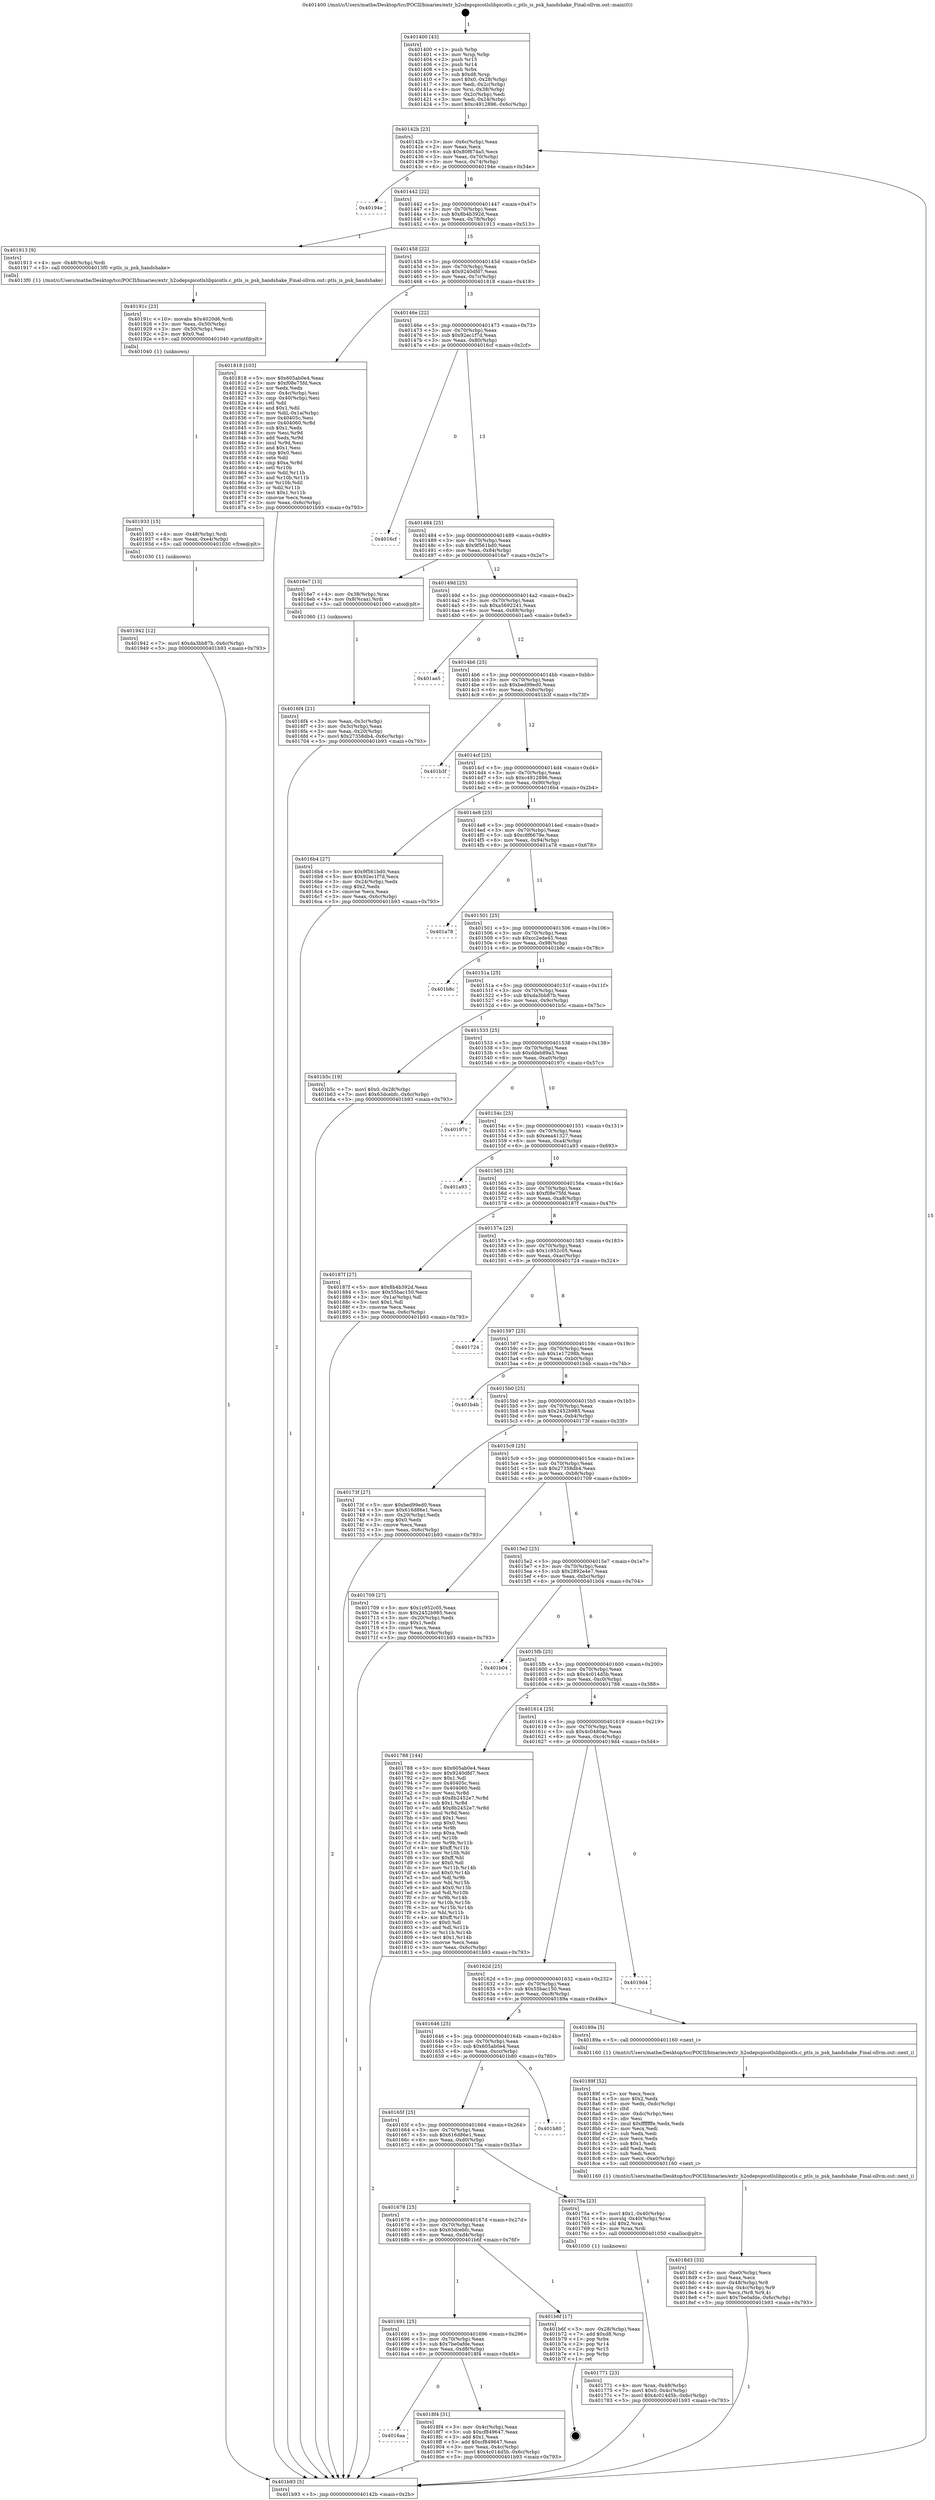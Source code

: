 digraph "0x401400" {
  label = "0x401400 (/mnt/c/Users/mathe/Desktop/tcc/POCII/binaries/extr_h2odepspicotlslibpicotls.c_ptls_is_psk_handshake_Final-ollvm.out::main(0))"
  labelloc = "t"
  node[shape=record]

  Entry [label="",width=0.3,height=0.3,shape=circle,fillcolor=black,style=filled]
  "0x40142b" [label="{
     0x40142b [23]\l
     | [instrs]\l
     &nbsp;&nbsp;0x40142b \<+3\>: mov -0x6c(%rbp),%eax\l
     &nbsp;&nbsp;0x40142e \<+2\>: mov %eax,%ecx\l
     &nbsp;&nbsp;0x401430 \<+6\>: sub $0x80f674a5,%ecx\l
     &nbsp;&nbsp;0x401436 \<+3\>: mov %eax,-0x70(%rbp)\l
     &nbsp;&nbsp;0x401439 \<+3\>: mov %ecx,-0x74(%rbp)\l
     &nbsp;&nbsp;0x40143c \<+6\>: je 000000000040194e \<main+0x54e\>\l
  }"]
  "0x40194e" [label="{
     0x40194e\l
  }", style=dashed]
  "0x401442" [label="{
     0x401442 [22]\l
     | [instrs]\l
     &nbsp;&nbsp;0x401442 \<+5\>: jmp 0000000000401447 \<main+0x47\>\l
     &nbsp;&nbsp;0x401447 \<+3\>: mov -0x70(%rbp),%eax\l
     &nbsp;&nbsp;0x40144a \<+5\>: sub $0x8b4b392d,%eax\l
     &nbsp;&nbsp;0x40144f \<+3\>: mov %eax,-0x78(%rbp)\l
     &nbsp;&nbsp;0x401452 \<+6\>: je 0000000000401913 \<main+0x513\>\l
  }"]
  Exit [label="",width=0.3,height=0.3,shape=circle,fillcolor=black,style=filled,peripheries=2]
  "0x401913" [label="{
     0x401913 [9]\l
     | [instrs]\l
     &nbsp;&nbsp;0x401913 \<+4\>: mov -0x48(%rbp),%rdi\l
     &nbsp;&nbsp;0x401917 \<+5\>: call 00000000004013f0 \<ptls_is_psk_handshake\>\l
     | [calls]\l
     &nbsp;&nbsp;0x4013f0 \{1\} (/mnt/c/Users/mathe/Desktop/tcc/POCII/binaries/extr_h2odepspicotlslibpicotls.c_ptls_is_psk_handshake_Final-ollvm.out::ptls_is_psk_handshake)\l
  }"]
  "0x401458" [label="{
     0x401458 [22]\l
     | [instrs]\l
     &nbsp;&nbsp;0x401458 \<+5\>: jmp 000000000040145d \<main+0x5d\>\l
     &nbsp;&nbsp;0x40145d \<+3\>: mov -0x70(%rbp),%eax\l
     &nbsp;&nbsp;0x401460 \<+5\>: sub $0x9240dfd7,%eax\l
     &nbsp;&nbsp;0x401465 \<+3\>: mov %eax,-0x7c(%rbp)\l
     &nbsp;&nbsp;0x401468 \<+6\>: je 0000000000401818 \<main+0x418\>\l
  }"]
  "0x401942" [label="{
     0x401942 [12]\l
     | [instrs]\l
     &nbsp;&nbsp;0x401942 \<+7\>: movl $0xda3bb87b,-0x6c(%rbp)\l
     &nbsp;&nbsp;0x401949 \<+5\>: jmp 0000000000401b93 \<main+0x793\>\l
  }"]
  "0x401818" [label="{
     0x401818 [103]\l
     | [instrs]\l
     &nbsp;&nbsp;0x401818 \<+5\>: mov $0x605ab0e4,%eax\l
     &nbsp;&nbsp;0x40181d \<+5\>: mov $0xf08e75fd,%ecx\l
     &nbsp;&nbsp;0x401822 \<+2\>: xor %edx,%edx\l
     &nbsp;&nbsp;0x401824 \<+3\>: mov -0x4c(%rbp),%esi\l
     &nbsp;&nbsp;0x401827 \<+3\>: cmp -0x40(%rbp),%esi\l
     &nbsp;&nbsp;0x40182a \<+4\>: setl %dil\l
     &nbsp;&nbsp;0x40182e \<+4\>: and $0x1,%dil\l
     &nbsp;&nbsp;0x401832 \<+4\>: mov %dil,-0x1a(%rbp)\l
     &nbsp;&nbsp;0x401836 \<+7\>: mov 0x40405c,%esi\l
     &nbsp;&nbsp;0x40183d \<+8\>: mov 0x404060,%r8d\l
     &nbsp;&nbsp;0x401845 \<+3\>: sub $0x1,%edx\l
     &nbsp;&nbsp;0x401848 \<+3\>: mov %esi,%r9d\l
     &nbsp;&nbsp;0x40184b \<+3\>: add %edx,%r9d\l
     &nbsp;&nbsp;0x40184e \<+4\>: imul %r9d,%esi\l
     &nbsp;&nbsp;0x401852 \<+3\>: and $0x1,%esi\l
     &nbsp;&nbsp;0x401855 \<+3\>: cmp $0x0,%esi\l
     &nbsp;&nbsp;0x401858 \<+4\>: sete %dil\l
     &nbsp;&nbsp;0x40185c \<+4\>: cmp $0xa,%r8d\l
     &nbsp;&nbsp;0x401860 \<+4\>: setl %r10b\l
     &nbsp;&nbsp;0x401864 \<+3\>: mov %dil,%r11b\l
     &nbsp;&nbsp;0x401867 \<+3\>: and %r10b,%r11b\l
     &nbsp;&nbsp;0x40186a \<+3\>: xor %r10b,%dil\l
     &nbsp;&nbsp;0x40186d \<+3\>: or %dil,%r11b\l
     &nbsp;&nbsp;0x401870 \<+4\>: test $0x1,%r11b\l
     &nbsp;&nbsp;0x401874 \<+3\>: cmovne %ecx,%eax\l
     &nbsp;&nbsp;0x401877 \<+3\>: mov %eax,-0x6c(%rbp)\l
     &nbsp;&nbsp;0x40187a \<+5\>: jmp 0000000000401b93 \<main+0x793\>\l
  }"]
  "0x40146e" [label="{
     0x40146e [22]\l
     | [instrs]\l
     &nbsp;&nbsp;0x40146e \<+5\>: jmp 0000000000401473 \<main+0x73\>\l
     &nbsp;&nbsp;0x401473 \<+3\>: mov -0x70(%rbp),%eax\l
     &nbsp;&nbsp;0x401476 \<+5\>: sub $0x92ec1f7d,%eax\l
     &nbsp;&nbsp;0x40147b \<+3\>: mov %eax,-0x80(%rbp)\l
     &nbsp;&nbsp;0x40147e \<+6\>: je 00000000004016cf \<main+0x2cf\>\l
  }"]
  "0x401933" [label="{
     0x401933 [15]\l
     | [instrs]\l
     &nbsp;&nbsp;0x401933 \<+4\>: mov -0x48(%rbp),%rdi\l
     &nbsp;&nbsp;0x401937 \<+6\>: mov %eax,-0xe4(%rbp)\l
     &nbsp;&nbsp;0x40193d \<+5\>: call 0000000000401030 \<free@plt\>\l
     | [calls]\l
     &nbsp;&nbsp;0x401030 \{1\} (unknown)\l
  }"]
  "0x4016cf" [label="{
     0x4016cf\l
  }", style=dashed]
  "0x401484" [label="{
     0x401484 [25]\l
     | [instrs]\l
     &nbsp;&nbsp;0x401484 \<+5\>: jmp 0000000000401489 \<main+0x89\>\l
     &nbsp;&nbsp;0x401489 \<+3\>: mov -0x70(%rbp),%eax\l
     &nbsp;&nbsp;0x40148c \<+5\>: sub $0x9f561bd0,%eax\l
     &nbsp;&nbsp;0x401491 \<+6\>: mov %eax,-0x84(%rbp)\l
     &nbsp;&nbsp;0x401497 \<+6\>: je 00000000004016e7 \<main+0x2e7\>\l
  }"]
  "0x40191c" [label="{
     0x40191c [23]\l
     | [instrs]\l
     &nbsp;&nbsp;0x40191c \<+10\>: movabs $0x4020d6,%rdi\l
     &nbsp;&nbsp;0x401926 \<+3\>: mov %eax,-0x50(%rbp)\l
     &nbsp;&nbsp;0x401929 \<+3\>: mov -0x50(%rbp),%esi\l
     &nbsp;&nbsp;0x40192c \<+2\>: mov $0x0,%al\l
     &nbsp;&nbsp;0x40192e \<+5\>: call 0000000000401040 \<printf@plt\>\l
     | [calls]\l
     &nbsp;&nbsp;0x401040 \{1\} (unknown)\l
  }"]
  "0x4016e7" [label="{
     0x4016e7 [13]\l
     | [instrs]\l
     &nbsp;&nbsp;0x4016e7 \<+4\>: mov -0x38(%rbp),%rax\l
     &nbsp;&nbsp;0x4016eb \<+4\>: mov 0x8(%rax),%rdi\l
     &nbsp;&nbsp;0x4016ef \<+5\>: call 0000000000401060 \<atoi@plt\>\l
     | [calls]\l
     &nbsp;&nbsp;0x401060 \{1\} (unknown)\l
  }"]
  "0x40149d" [label="{
     0x40149d [25]\l
     | [instrs]\l
     &nbsp;&nbsp;0x40149d \<+5\>: jmp 00000000004014a2 \<main+0xa2\>\l
     &nbsp;&nbsp;0x4014a2 \<+3\>: mov -0x70(%rbp),%eax\l
     &nbsp;&nbsp;0x4014a5 \<+5\>: sub $0xa5692241,%eax\l
     &nbsp;&nbsp;0x4014aa \<+6\>: mov %eax,-0x88(%rbp)\l
     &nbsp;&nbsp;0x4014b0 \<+6\>: je 0000000000401ae5 \<main+0x6e5\>\l
  }"]
  "0x4016aa" [label="{
     0x4016aa\l
  }", style=dashed]
  "0x401ae5" [label="{
     0x401ae5\l
  }", style=dashed]
  "0x4014b6" [label="{
     0x4014b6 [25]\l
     | [instrs]\l
     &nbsp;&nbsp;0x4014b6 \<+5\>: jmp 00000000004014bb \<main+0xbb\>\l
     &nbsp;&nbsp;0x4014bb \<+3\>: mov -0x70(%rbp),%eax\l
     &nbsp;&nbsp;0x4014be \<+5\>: sub $0xbed99ed0,%eax\l
     &nbsp;&nbsp;0x4014c3 \<+6\>: mov %eax,-0x8c(%rbp)\l
     &nbsp;&nbsp;0x4014c9 \<+6\>: je 0000000000401b3f \<main+0x73f\>\l
  }"]
  "0x4018f4" [label="{
     0x4018f4 [31]\l
     | [instrs]\l
     &nbsp;&nbsp;0x4018f4 \<+3\>: mov -0x4c(%rbp),%eax\l
     &nbsp;&nbsp;0x4018f7 \<+5\>: sub $0xcf849647,%eax\l
     &nbsp;&nbsp;0x4018fc \<+3\>: add $0x1,%eax\l
     &nbsp;&nbsp;0x4018ff \<+5\>: add $0xcf849647,%eax\l
     &nbsp;&nbsp;0x401904 \<+3\>: mov %eax,-0x4c(%rbp)\l
     &nbsp;&nbsp;0x401907 \<+7\>: movl $0x4c014d5b,-0x6c(%rbp)\l
     &nbsp;&nbsp;0x40190e \<+5\>: jmp 0000000000401b93 \<main+0x793\>\l
  }"]
  "0x401b3f" [label="{
     0x401b3f\l
  }", style=dashed]
  "0x4014cf" [label="{
     0x4014cf [25]\l
     | [instrs]\l
     &nbsp;&nbsp;0x4014cf \<+5\>: jmp 00000000004014d4 \<main+0xd4\>\l
     &nbsp;&nbsp;0x4014d4 \<+3\>: mov -0x70(%rbp),%eax\l
     &nbsp;&nbsp;0x4014d7 \<+5\>: sub $0xc4912896,%eax\l
     &nbsp;&nbsp;0x4014dc \<+6\>: mov %eax,-0x90(%rbp)\l
     &nbsp;&nbsp;0x4014e2 \<+6\>: je 00000000004016b4 \<main+0x2b4\>\l
  }"]
  "0x401691" [label="{
     0x401691 [25]\l
     | [instrs]\l
     &nbsp;&nbsp;0x401691 \<+5\>: jmp 0000000000401696 \<main+0x296\>\l
     &nbsp;&nbsp;0x401696 \<+3\>: mov -0x70(%rbp),%eax\l
     &nbsp;&nbsp;0x401699 \<+5\>: sub $0x7be0afde,%eax\l
     &nbsp;&nbsp;0x40169e \<+6\>: mov %eax,-0xd8(%rbp)\l
     &nbsp;&nbsp;0x4016a4 \<+6\>: je 00000000004018f4 \<main+0x4f4\>\l
  }"]
  "0x4016b4" [label="{
     0x4016b4 [27]\l
     | [instrs]\l
     &nbsp;&nbsp;0x4016b4 \<+5\>: mov $0x9f561bd0,%eax\l
     &nbsp;&nbsp;0x4016b9 \<+5\>: mov $0x92ec1f7d,%ecx\l
     &nbsp;&nbsp;0x4016be \<+3\>: mov -0x24(%rbp),%edx\l
     &nbsp;&nbsp;0x4016c1 \<+3\>: cmp $0x2,%edx\l
     &nbsp;&nbsp;0x4016c4 \<+3\>: cmovne %ecx,%eax\l
     &nbsp;&nbsp;0x4016c7 \<+3\>: mov %eax,-0x6c(%rbp)\l
     &nbsp;&nbsp;0x4016ca \<+5\>: jmp 0000000000401b93 \<main+0x793\>\l
  }"]
  "0x4014e8" [label="{
     0x4014e8 [25]\l
     | [instrs]\l
     &nbsp;&nbsp;0x4014e8 \<+5\>: jmp 00000000004014ed \<main+0xed\>\l
     &nbsp;&nbsp;0x4014ed \<+3\>: mov -0x70(%rbp),%eax\l
     &nbsp;&nbsp;0x4014f0 \<+5\>: sub $0xc8f6679e,%eax\l
     &nbsp;&nbsp;0x4014f5 \<+6\>: mov %eax,-0x94(%rbp)\l
     &nbsp;&nbsp;0x4014fb \<+6\>: je 0000000000401a78 \<main+0x678\>\l
  }"]
  "0x401b93" [label="{
     0x401b93 [5]\l
     | [instrs]\l
     &nbsp;&nbsp;0x401b93 \<+5\>: jmp 000000000040142b \<main+0x2b\>\l
  }"]
  "0x401400" [label="{
     0x401400 [43]\l
     | [instrs]\l
     &nbsp;&nbsp;0x401400 \<+1\>: push %rbp\l
     &nbsp;&nbsp;0x401401 \<+3\>: mov %rsp,%rbp\l
     &nbsp;&nbsp;0x401404 \<+2\>: push %r15\l
     &nbsp;&nbsp;0x401406 \<+2\>: push %r14\l
     &nbsp;&nbsp;0x401408 \<+1\>: push %rbx\l
     &nbsp;&nbsp;0x401409 \<+7\>: sub $0xd8,%rsp\l
     &nbsp;&nbsp;0x401410 \<+7\>: movl $0x0,-0x28(%rbp)\l
     &nbsp;&nbsp;0x401417 \<+3\>: mov %edi,-0x2c(%rbp)\l
     &nbsp;&nbsp;0x40141a \<+4\>: mov %rsi,-0x38(%rbp)\l
     &nbsp;&nbsp;0x40141e \<+3\>: mov -0x2c(%rbp),%edi\l
     &nbsp;&nbsp;0x401421 \<+3\>: mov %edi,-0x24(%rbp)\l
     &nbsp;&nbsp;0x401424 \<+7\>: movl $0xc4912896,-0x6c(%rbp)\l
  }"]
  "0x4016f4" [label="{
     0x4016f4 [21]\l
     | [instrs]\l
     &nbsp;&nbsp;0x4016f4 \<+3\>: mov %eax,-0x3c(%rbp)\l
     &nbsp;&nbsp;0x4016f7 \<+3\>: mov -0x3c(%rbp),%eax\l
     &nbsp;&nbsp;0x4016fa \<+3\>: mov %eax,-0x20(%rbp)\l
     &nbsp;&nbsp;0x4016fd \<+7\>: movl $0x27358db4,-0x6c(%rbp)\l
     &nbsp;&nbsp;0x401704 \<+5\>: jmp 0000000000401b93 \<main+0x793\>\l
  }"]
  "0x401b6f" [label="{
     0x401b6f [17]\l
     | [instrs]\l
     &nbsp;&nbsp;0x401b6f \<+3\>: mov -0x28(%rbp),%eax\l
     &nbsp;&nbsp;0x401b72 \<+7\>: add $0xd8,%rsp\l
     &nbsp;&nbsp;0x401b79 \<+1\>: pop %rbx\l
     &nbsp;&nbsp;0x401b7a \<+2\>: pop %r14\l
     &nbsp;&nbsp;0x401b7c \<+2\>: pop %r15\l
     &nbsp;&nbsp;0x401b7e \<+1\>: pop %rbp\l
     &nbsp;&nbsp;0x401b7f \<+1\>: ret\l
  }"]
  "0x401a78" [label="{
     0x401a78\l
  }", style=dashed]
  "0x401501" [label="{
     0x401501 [25]\l
     | [instrs]\l
     &nbsp;&nbsp;0x401501 \<+5\>: jmp 0000000000401506 \<main+0x106\>\l
     &nbsp;&nbsp;0x401506 \<+3\>: mov -0x70(%rbp),%eax\l
     &nbsp;&nbsp;0x401509 \<+5\>: sub $0xcc2ede45,%eax\l
     &nbsp;&nbsp;0x40150e \<+6\>: mov %eax,-0x98(%rbp)\l
     &nbsp;&nbsp;0x401514 \<+6\>: je 0000000000401b8c \<main+0x78c\>\l
  }"]
  "0x4018d3" [label="{
     0x4018d3 [33]\l
     | [instrs]\l
     &nbsp;&nbsp;0x4018d3 \<+6\>: mov -0xe0(%rbp),%ecx\l
     &nbsp;&nbsp;0x4018d9 \<+3\>: imul %eax,%ecx\l
     &nbsp;&nbsp;0x4018dc \<+4\>: mov -0x48(%rbp),%r8\l
     &nbsp;&nbsp;0x4018e0 \<+4\>: movslq -0x4c(%rbp),%r9\l
     &nbsp;&nbsp;0x4018e4 \<+4\>: mov %ecx,(%r8,%r9,4)\l
     &nbsp;&nbsp;0x4018e8 \<+7\>: movl $0x7be0afde,-0x6c(%rbp)\l
     &nbsp;&nbsp;0x4018ef \<+5\>: jmp 0000000000401b93 \<main+0x793\>\l
  }"]
  "0x401b8c" [label="{
     0x401b8c\l
  }", style=dashed]
  "0x40151a" [label="{
     0x40151a [25]\l
     | [instrs]\l
     &nbsp;&nbsp;0x40151a \<+5\>: jmp 000000000040151f \<main+0x11f\>\l
     &nbsp;&nbsp;0x40151f \<+3\>: mov -0x70(%rbp),%eax\l
     &nbsp;&nbsp;0x401522 \<+5\>: sub $0xda3bb87b,%eax\l
     &nbsp;&nbsp;0x401527 \<+6\>: mov %eax,-0x9c(%rbp)\l
     &nbsp;&nbsp;0x40152d \<+6\>: je 0000000000401b5c \<main+0x75c\>\l
  }"]
  "0x40189f" [label="{
     0x40189f [52]\l
     | [instrs]\l
     &nbsp;&nbsp;0x40189f \<+2\>: xor %ecx,%ecx\l
     &nbsp;&nbsp;0x4018a1 \<+5\>: mov $0x2,%edx\l
     &nbsp;&nbsp;0x4018a6 \<+6\>: mov %edx,-0xdc(%rbp)\l
     &nbsp;&nbsp;0x4018ac \<+1\>: cltd\l
     &nbsp;&nbsp;0x4018ad \<+6\>: mov -0xdc(%rbp),%esi\l
     &nbsp;&nbsp;0x4018b3 \<+2\>: idiv %esi\l
     &nbsp;&nbsp;0x4018b5 \<+6\>: imul $0xfffffffe,%edx,%edx\l
     &nbsp;&nbsp;0x4018bb \<+2\>: mov %ecx,%edi\l
     &nbsp;&nbsp;0x4018bd \<+2\>: sub %edx,%edi\l
     &nbsp;&nbsp;0x4018bf \<+2\>: mov %ecx,%edx\l
     &nbsp;&nbsp;0x4018c1 \<+3\>: sub $0x1,%edx\l
     &nbsp;&nbsp;0x4018c4 \<+2\>: add %edx,%edi\l
     &nbsp;&nbsp;0x4018c6 \<+2\>: sub %edi,%ecx\l
     &nbsp;&nbsp;0x4018c8 \<+6\>: mov %ecx,-0xe0(%rbp)\l
     &nbsp;&nbsp;0x4018ce \<+5\>: call 0000000000401160 \<next_i\>\l
     | [calls]\l
     &nbsp;&nbsp;0x401160 \{1\} (/mnt/c/Users/mathe/Desktop/tcc/POCII/binaries/extr_h2odepspicotlslibpicotls.c_ptls_is_psk_handshake_Final-ollvm.out::next_i)\l
  }"]
  "0x401b5c" [label="{
     0x401b5c [19]\l
     | [instrs]\l
     &nbsp;&nbsp;0x401b5c \<+7\>: movl $0x0,-0x28(%rbp)\l
     &nbsp;&nbsp;0x401b63 \<+7\>: movl $0x63dcebfc,-0x6c(%rbp)\l
     &nbsp;&nbsp;0x401b6a \<+5\>: jmp 0000000000401b93 \<main+0x793\>\l
  }"]
  "0x401533" [label="{
     0x401533 [25]\l
     | [instrs]\l
     &nbsp;&nbsp;0x401533 \<+5\>: jmp 0000000000401538 \<main+0x138\>\l
     &nbsp;&nbsp;0x401538 \<+3\>: mov -0x70(%rbp),%eax\l
     &nbsp;&nbsp;0x40153b \<+5\>: sub $0xddeb89a3,%eax\l
     &nbsp;&nbsp;0x401540 \<+6\>: mov %eax,-0xa0(%rbp)\l
     &nbsp;&nbsp;0x401546 \<+6\>: je 000000000040197c \<main+0x57c\>\l
  }"]
  "0x401771" [label="{
     0x401771 [23]\l
     | [instrs]\l
     &nbsp;&nbsp;0x401771 \<+4\>: mov %rax,-0x48(%rbp)\l
     &nbsp;&nbsp;0x401775 \<+7\>: movl $0x0,-0x4c(%rbp)\l
     &nbsp;&nbsp;0x40177c \<+7\>: movl $0x4c014d5b,-0x6c(%rbp)\l
     &nbsp;&nbsp;0x401783 \<+5\>: jmp 0000000000401b93 \<main+0x793\>\l
  }"]
  "0x40197c" [label="{
     0x40197c\l
  }", style=dashed]
  "0x40154c" [label="{
     0x40154c [25]\l
     | [instrs]\l
     &nbsp;&nbsp;0x40154c \<+5\>: jmp 0000000000401551 \<main+0x151\>\l
     &nbsp;&nbsp;0x401551 \<+3\>: mov -0x70(%rbp),%eax\l
     &nbsp;&nbsp;0x401554 \<+5\>: sub $0xeea41327,%eax\l
     &nbsp;&nbsp;0x401559 \<+6\>: mov %eax,-0xa4(%rbp)\l
     &nbsp;&nbsp;0x40155f \<+6\>: je 0000000000401a93 \<main+0x693\>\l
  }"]
  "0x401678" [label="{
     0x401678 [25]\l
     | [instrs]\l
     &nbsp;&nbsp;0x401678 \<+5\>: jmp 000000000040167d \<main+0x27d\>\l
     &nbsp;&nbsp;0x40167d \<+3\>: mov -0x70(%rbp),%eax\l
     &nbsp;&nbsp;0x401680 \<+5\>: sub $0x63dcebfc,%eax\l
     &nbsp;&nbsp;0x401685 \<+6\>: mov %eax,-0xd4(%rbp)\l
     &nbsp;&nbsp;0x40168b \<+6\>: je 0000000000401b6f \<main+0x76f\>\l
  }"]
  "0x401a93" [label="{
     0x401a93\l
  }", style=dashed]
  "0x401565" [label="{
     0x401565 [25]\l
     | [instrs]\l
     &nbsp;&nbsp;0x401565 \<+5\>: jmp 000000000040156a \<main+0x16a\>\l
     &nbsp;&nbsp;0x40156a \<+3\>: mov -0x70(%rbp),%eax\l
     &nbsp;&nbsp;0x40156d \<+5\>: sub $0xf08e75fd,%eax\l
     &nbsp;&nbsp;0x401572 \<+6\>: mov %eax,-0xa8(%rbp)\l
     &nbsp;&nbsp;0x401578 \<+6\>: je 000000000040187f \<main+0x47f\>\l
  }"]
  "0x40175a" [label="{
     0x40175a [23]\l
     | [instrs]\l
     &nbsp;&nbsp;0x40175a \<+7\>: movl $0x1,-0x40(%rbp)\l
     &nbsp;&nbsp;0x401761 \<+4\>: movslq -0x40(%rbp),%rax\l
     &nbsp;&nbsp;0x401765 \<+4\>: shl $0x2,%rax\l
     &nbsp;&nbsp;0x401769 \<+3\>: mov %rax,%rdi\l
     &nbsp;&nbsp;0x40176c \<+5\>: call 0000000000401050 \<malloc@plt\>\l
     | [calls]\l
     &nbsp;&nbsp;0x401050 \{1\} (unknown)\l
  }"]
  "0x40187f" [label="{
     0x40187f [27]\l
     | [instrs]\l
     &nbsp;&nbsp;0x40187f \<+5\>: mov $0x8b4b392d,%eax\l
     &nbsp;&nbsp;0x401884 \<+5\>: mov $0x55bac150,%ecx\l
     &nbsp;&nbsp;0x401889 \<+3\>: mov -0x1a(%rbp),%dl\l
     &nbsp;&nbsp;0x40188c \<+3\>: test $0x1,%dl\l
     &nbsp;&nbsp;0x40188f \<+3\>: cmovne %ecx,%eax\l
     &nbsp;&nbsp;0x401892 \<+3\>: mov %eax,-0x6c(%rbp)\l
     &nbsp;&nbsp;0x401895 \<+5\>: jmp 0000000000401b93 \<main+0x793\>\l
  }"]
  "0x40157e" [label="{
     0x40157e [25]\l
     | [instrs]\l
     &nbsp;&nbsp;0x40157e \<+5\>: jmp 0000000000401583 \<main+0x183\>\l
     &nbsp;&nbsp;0x401583 \<+3\>: mov -0x70(%rbp),%eax\l
     &nbsp;&nbsp;0x401586 \<+5\>: sub $0x1c952c05,%eax\l
     &nbsp;&nbsp;0x40158b \<+6\>: mov %eax,-0xac(%rbp)\l
     &nbsp;&nbsp;0x401591 \<+6\>: je 0000000000401724 \<main+0x324\>\l
  }"]
  "0x40165f" [label="{
     0x40165f [25]\l
     | [instrs]\l
     &nbsp;&nbsp;0x40165f \<+5\>: jmp 0000000000401664 \<main+0x264\>\l
     &nbsp;&nbsp;0x401664 \<+3\>: mov -0x70(%rbp),%eax\l
     &nbsp;&nbsp;0x401667 \<+5\>: sub $0x616d86e1,%eax\l
     &nbsp;&nbsp;0x40166c \<+6\>: mov %eax,-0xd0(%rbp)\l
     &nbsp;&nbsp;0x401672 \<+6\>: je 000000000040175a \<main+0x35a\>\l
  }"]
  "0x401724" [label="{
     0x401724\l
  }", style=dashed]
  "0x401597" [label="{
     0x401597 [25]\l
     | [instrs]\l
     &nbsp;&nbsp;0x401597 \<+5\>: jmp 000000000040159c \<main+0x19c\>\l
     &nbsp;&nbsp;0x40159c \<+3\>: mov -0x70(%rbp),%eax\l
     &nbsp;&nbsp;0x40159f \<+5\>: sub $0x1e17298b,%eax\l
     &nbsp;&nbsp;0x4015a4 \<+6\>: mov %eax,-0xb0(%rbp)\l
     &nbsp;&nbsp;0x4015aa \<+6\>: je 0000000000401b4b \<main+0x74b\>\l
  }"]
  "0x401b80" [label="{
     0x401b80\l
  }", style=dashed]
  "0x401b4b" [label="{
     0x401b4b\l
  }", style=dashed]
  "0x4015b0" [label="{
     0x4015b0 [25]\l
     | [instrs]\l
     &nbsp;&nbsp;0x4015b0 \<+5\>: jmp 00000000004015b5 \<main+0x1b5\>\l
     &nbsp;&nbsp;0x4015b5 \<+3\>: mov -0x70(%rbp),%eax\l
     &nbsp;&nbsp;0x4015b8 \<+5\>: sub $0x2452b985,%eax\l
     &nbsp;&nbsp;0x4015bd \<+6\>: mov %eax,-0xb4(%rbp)\l
     &nbsp;&nbsp;0x4015c3 \<+6\>: je 000000000040173f \<main+0x33f\>\l
  }"]
  "0x401646" [label="{
     0x401646 [25]\l
     | [instrs]\l
     &nbsp;&nbsp;0x401646 \<+5\>: jmp 000000000040164b \<main+0x24b\>\l
     &nbsp;&nbsp;0x40164b \<+3\>: mov -0x70(%rbp),%eax\l
     &nbsp;&nbsp;0x40164e \<+5\>: sub $0x605ab0e4,%eax\l
     &nbsp;&nbsp;0x401653 \<+6\>: mov %eax,-0xcc(%rbp)\l
     &nbsp;&nbsp;0x401659 \<+6\>: je 0000000000401b80 \<main+0x780\>\l
  }"]
  "0x40173f" [label="{
     0x40173f [27]\l
     | [instrs]\l
     &nbsp;&nbsp;0x40173f \<+5\>: mov $0xbed99ed0,%eax\l
     &nbsp;&nbsp;0x401744 \<+5\>: mov $0x616d86e1,%ecx\l
     &nbsp;&nbsp;0x401749 \<+3\>: mov -0x20(%rbp),%edx\l
     &nbsp;&nbsp;0x40174c \<+3\>: cmp $0x0,%edx\l
     &nbsp;&nbsp;0x40174f \<+3\>: cmove %ecx,%eax\l
     &nbsp;&nbsp;0x401752 \<+3\>: mov %eax,-0x6c(%rbp)\l
     &nbsp;&nbsp;0x401755 \<+5\>: jmp 0000000000401b93 \<main+0x793\>\l
  }"]
  "0x4015c9" [label="{
     0x4015c9 [25]\l
     | [instrs]\l
     &nbsp;&nbsp;0x4015c9 \<+5\>: jmp 00000000004015ce \<main+0x1ce\>\l
     &nbsp;&nbsp;0x4015ce \<+3\>: mov -0x70(%rbp),%eax\l
     &nbsp;&nbsp;0x4015d1 \<+5\>: sub $0x27358db4,%eax\l
     &nbsp;&nbsp;0x4015d6 \<+6\>: mov %eax,-0xb8(%rbp)\l
     &nbsp;&nbsp;0x4015dc \<+6\>: je 0000000000401709 \<main+0x309\>\l
  }"]
  "0x40189a" [label="{
     0x40189a [5]\l
     | [instrs]\l
     &nbsp;&nbsp;0x40189a \<+5\>: call 0000000000401160 \<next_i\>\l
     | [calls]\l
     &nbsp;&nbsp;0x401160 \{1\} (/mnt/c/Users/mathe/Desktop/tcc/POCII/binaries/extr_h2odepspicotlslibpicotls.c_ptls_is_psk_handshake_Final-ollvm.out::next_i)\l
  }"]
  "0x401709" [label="{
     0x401709 [27]\l
     | [instrs]\l
     &nbsp;&nbsp;0x401709 \<+5\>: mov $0x1c952c05,%eax\l
     &nbsp;&nbsp;0x40170e \<+5\>: mov $0x2452b985,%ecx\l
     &nbsp;&nbsp;0x401713 \<+3\>: mov -0x20(%rbp),%edx\l
     &nbsp;&nbsp;0x401716 \<+3\>: cmp $0x1,%edx\l
     &nbsp;&nbsp;0x401719 \<+3\>: cmovl %ecx,%eax\l
     &nbsp;&nbsp;0x40171c \<+3\>: mov %eax,-0x6c(%rbp)\l
     &nbsp;&nbsp;0x40171f \<+5\>: jmp 0000000000401b93 \<main+0x793\>\l
  }"]
  "0x4015e2" [label="{
     0x4015e2 [25]\l
     | [instrs]\l
     &nbsp;&nbsp;0x4015e2 \<+5\>: jmp 00000000004015e7 \<main+0x1e7\>\l
     &nbsp;&nbsp;0x4015e7 \<+3\>: mov -0x70(%rbp),%eax\l
     &nbsp;&nbsp;0x4015ea \<+5\>: sub $0x2892e4e7,%eax\l
     &nbsp;&nbsp;0x4015ef \<+6\>: mov %eax,-0xbc(%rbp)\l
     &nbsp;&nbsp;0x4015f5 \<+6\>: je 0000000000401b04 \<main+0x704\>\l
  }"]
  "0x40162d" [label="{
     0x40162d [25]\l
     | [instrs]\l
     &nbsp;&nbsp;0x40162d \<+5\>: jmp 0000000000401632 \<main+0x232\>\l
     &nbsp;&nbsp;0x401632 \<+3\>: mov -0x70(%rbp),%eax\l
     &nbsp;&nbsp;0x401635 \<+5\>: sub $0x55bac150,%eax\l
     &nbsp;&nbsp;0x40163a \<+6\>: mov %eax,-0xc8(%rbp)\l
     &nbsp;&nbsp;0x401640 \<+6\>: je 000000000040189a \<main+0x49a\>\l
  }"]
  "0x401b04" [label="{
     0x401b04\l
  }", style=dashed]
  "0x4015fb" [label="{
     0x4015fb [25]\l
     | [instrs]\l
     &nbsp;&nbsp;0x4015fb \<+5\>: jmp 0000000000401600 \<main+0x200\>\l
     &nbsp;&nbsp;0x401600 \<+3\>: mov -0x70(%rbp),%eax\l
     &nbsp;&nbsp;0x401603 \<+5\>: sub $0x4c014d5b,%eax\l
     &nbsp;&nbsp;0x401608 \<+6\>: mov %eax,-0xc0(%rbp)\l
     &nbsp;&nbsp;0x40160e \<+6\>: je 0000000000401788 \<main+0x388\>\l
  }"]
  "0x4019d4" [label="{
     0x4019d4\l
  }", style=dashed]
  "0x401788" [label="{
     0x401788 [144]\l
     | [instrs]\l
     &nbsp;&nbsp;0x401788 \<+5\>: mov $0x605ab0e4,%eax\l
     &nbsp;&nbsp;0x40178d \<+5\>: mov $0x9240dfd7,%ecx\l
     &nbsp;&nbsp;0x401792 \<+2\>: mov $0x1,%dl\l
     &nbsp;&nbsp;0x401794 \<+7\>: mov 0x40405c,%esi\l
     &nbsp;&nbsp;0x40179b \<+7\>: mov 0x404060,%edi\l
     &nbsp;&nbsp;0x4017a2 \<+3\>: mov %esi,%r8d\l
     &nbsp;&nbsp;0x4017a5 \<+7\>: sub $0x8b2452e7,%r8d\l
     &nbsp;&nbsp;0x4017ac \<+4\>: sub $0x1,%r8d\l
     &nbsp;&nbsp;0x4017b0 \<+7\>: add $0x8b2452e7,%r8d\l
     &nbsp;&nbsp;0x4017b7 \<+4\>: imul %r8d,%esi\l
     &nbsp;&nbsp;0x4017bb \<+3\>: and $0x1,%esi\l
     &nbsp;&nbsp;0x4017be \<+3\>: cmp $0x0,%esi\l
     &nbsp;&nbsp;0x4017c1 \<+4\>: sete %r9b\l
     &nbsp;&nbsp;0x4017c5 \<+3\>: cmp $0xa,%edi\l
     &nbsp;&nbsp;0x4017c8 \<+4\>: setl %r10b\l
     &nbsp;&nbsp;0x4017cc \<+3\>: mov %r9b,%r11b\l
     &nbsp;&nbsp;0x4017cf \<+4\>: xor $0xff,%r11b\l
     &nbsp;&nbsp;0x4017d3 \<+3\>: mov %r10b,%bl\l
     &nbsp;&nbsp;0x4017d6 \<+3\>: xor $0xff,%bl\l
     &nbsp;&nbsp;0x4017d9 \<+3\>: xor $0x0,%dl\l
     &nbsp;&nbsp;0x4017dc \<+3\>: mov %r11b,%r14b\l
     &nbsp;&nbsp;0x4017df \<+4\>: and $0x0,%r14b\l
     &nbsp;&nbsp;0x4017e3 \<+3\>: and %dl,%r9b\l
     &nbsp;&nbsp;0x4017e6 \<+3\>: mov %bl,%r15b\l
     &nbsp;&nbsp;0x4017e9 \<+4\>: and $0x0,%r15b\l
     &nbsp;&nbsp;0x4017ed \<+3\>: and %dl,%r10b\l
     &nbsp;&nbsp;0x4017f0 \<+3\>: or %r9b,%r14b\l
     &nbsp;&nbsp;0x4017f3 \<+3\>: or %r10b,%r15b\l
     &nbsp;&nbsp;0x4017f6 \<+3\>: xor %r15b,%r14b\l
     &nbsp;&nbsp;0x4017f9 \<+3\>: or %bl,%r11b\l
     &nbsp;&nbsp;0x4017fc \<+4\>: xor $0xff,%r11b\l
     &nbsp;&nbsp;0x401800 \<+3\>: or $0x0,%dl\l
     &nbsp;&nbsp;0x401803 \<+3\>: and %dl,%r11b\l
     &nbsp;&nbsp;0x401806 \<+3\>: or %r11b,%r14b\l
     &nbsp;&nbsp;0x401809 \<+4\>: test $0x1,%r14b\l
     &nbsp;&nbsp;0x40180d \<+3\>: cmovne %ecx,%eax\l
     &nbsp;&nbsp;0x401810 \<+3\>: mov %eax,-0x6c(%rbp)\l
     &nbsp;&nbsp;0x401813 \<+5\>: jmp 0000000000401b93 \<main+0x793\>\l
  }"]
  "0x401614" [label="{
     0x401614 [25]\l
     | [instrs]\l
     &nbsp;&nbsp;0x401614 \<+5\>: jmp 0000000000401619 \<main+0x219\>\l
     &nbsp;&nbsp;0x401619 \<+3\>: mov -0x70(%rbp),%eax\l
     &nbsp;&nbsp;0x40161c \<+5\>: sub $0x4c0480ae,%eax\l
     &nbsp;&nbsp;0x401621 \<+6\>: mov %eax,-0xc4(%rbp)\l
     &nbsp;&nbsp;0x401627 \<+6\>: je 00000000004019d4 \<main+0x5d4\>\l
  }"]
  Entry -> "0x401400" [label=" 1"]
  "0x40142b" -> "0x40194e" [label=" 0"]
  "0x40142b" -> "0x401442" [label=" 16"]
  "0x401b6f" -> Exit [label=" 1"]
  "0x401442" -> "0x401913" [label=" 1"]
  "0x401442" -> "0x401458" [label=" 15"]
  "0x401b5c" -> "0x401b93" [label=" 1"]
  "0x401458" -> "0x401818" [label=" 2"]
  "0x401458" -> "0x40146e" [label=" 13"]
  "0x401942" -> "0x401b93" [label=" 1"]
  "0x40146e" -> "0x4016cf" [label=" 0"]
  "0x40146e" -> "0x401484" [label=" 13"]
  "0x401933" -> "0x401942" [label=" 1"]
  "0x401484" -> "0x4016e7" [label=" 1"]
  "0x401484" -> "0x40149d" [label=" 12"]
  "0x40191c" -> "0x401933" [label=" 1"]
  "0x40149d" -> "0x401ae5" [label=" 0"]
  "0x40149d" -> "0x4014b6" [label=" 12"]
  "0x401913" -> "0x40191c" [label=" 1"]
  "0x4014b6" -> "0x401b3f" [label=" 0"]
  "0x4014b6" -> "0x4014cf" [label=" 12"]
  "0x4018f4" -> "0x401b93" [label=" 1"]
  "0x4014cf" -> "0x4016b4" [label=" 1"]
  "0x4014cf" -> "0x4014e8" [label=" 11"]
  "0x4016b4" -> "0x401b93" [label=" 1"]
  "0x401400" -> "0x40142b" [label=" 1"]
  "0x401b93" -> "0x40142b" [label=" 15"]
  "0x4016e7" -> "0x4016f4" [label=" 1"]
  "0x4016f4" -> "0x401b93" [label=" 1"]
  "0x401691" -> "0x4018f4" [label=" 1"]
  "0x4014e8" -> "0x401a78" [label=" 0"]
  "0x4014e8" -> "0x401501" [label=" 11"]
  "0x401691" -> "0x4016aa" [label=" 0"]
  "0x401501" -> "0x401b8c" [label=" 0"]
  "0x401501" -> "0x40151a" [label=" 11"]
  "0x401678" -> "0x401b6f" [label=" 1"]
  "0x40151a" -> "0x401b5c" [label=" 1"]
  "0x40151a" -> "0x401533" [label=" 10"]
  "0x401678" -> "0x401691" [label=" 1"]
  "0x401533" -> "0x40197c" [label=" 0"]
  "0x401533" -> "0x40154c" [label=" 10"]
  "0x4018d3" -> "0x401b93" [label=" 1"]
  "0x40154c" -> "0x401a93" [label=" 0"]
  "0x40154c" -> "0x401565" [label=" 10"]
  "0x40189f" -> "0x4018d3" [label=" 1"]
  "0x401565" -> "0x40187f" [label=" 2"]
  "0x401565" -> "0x40157e" [label=" 8"]
  "0x40189a" -> "0x40189f" [label=" 1"]
  "0x40157e" -> "0x401724" [label=" 0"]
  "0x40157e" -> "0x401597" [label=" 8"]
  "0x401818" -> "0x401b93" [label=" 2"]
  "0x401597" -> "0x401b4b" [label=" 0"]
  "0x401597" -> "0x4015b0" [label=" 8"]
  "0x401788" -> "0x401b93" [label=" 2"]
  "0x4015b0" -> "0x40173f" [label=" 1"]
  "0x4015b0" -> "0x4015c9" [label=" 7"]
  "0x40175a" -> "0x401771" [label=" 1"]
  "0x4015c9" -> "0x401709" [label=" 1"]
  "0x4015c9" -> "0x4015e2" [label=" 6"]
  "0x401709" -> "0x401b93" [label=" 1"]
  "0x40173f" -> "0x401b93" [label=" 1"]
  "0x40165f" -> "0x401678" [label=" 2"]
  "0x4015e2" -> "0x401b04" [label=" 0"]
  "0x4015e2" -> "0x4015fb" [label=" 6"]
  "0x40187f" -> "0x401b93" [label=" 2"]
  "0x4015fb" -> "0x401788" [label=" 2"]
  "0x4015fb" -> "0x401614" [label=" 4"]
  "0x401646" -> "0x40165f" [label=" 3"]
  "0x401614" -> "0x4019d4" [label=" 0"]
  "0x401614" -> "0x40162d" [label=" 4"]
  "0x40165f" -> "0x40175a" [label=" 1"]
  "0x40162d" -> "0x40189a" [label=" 1"]
  "0x40162d" -> "0x401646" [label=" 3"]
  "0x401771" -> "0x401b93" [label=" 1"]
  "0x401646" -> "0x401b80" [label=" 0"]
}
